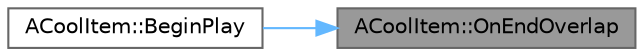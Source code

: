 digraph "ACoolItem::OnEndOverlap"
{
 // LATEX_PDF_SIZE
  bgcolor="transparent";
  edge [fontname=Helvetica,fontsize=10,labelfontname=Helvetica,labelfontsize=10];
  node [fontname=Helvetica,fontsize=10,shape=box,height=0.2,width=0.4];
  rankdir="RL";
  Node1 [id="Node000001",label="ACoolItem::OnEndOverlap",height=0.2,width=0.4,color="gray40", fillcolor="grey60", style="filled", fontcolor="black",tooltip=" "];
  Node1 -> Node2 [id="edge2_Node000001_Node000002",dir="back",color="steelblue1",style="solid",tooltip=" "];
  Node2 [id="Node000002",label="ACoolItem::BeginPlay",height=0.2,width=0.4,color="grey40", fillcolor="white", style="filled",URL="$class_a_cool_item.html#a3f46b1e66df3af7608a65bb37564dd06",tooltip=" "];
}
